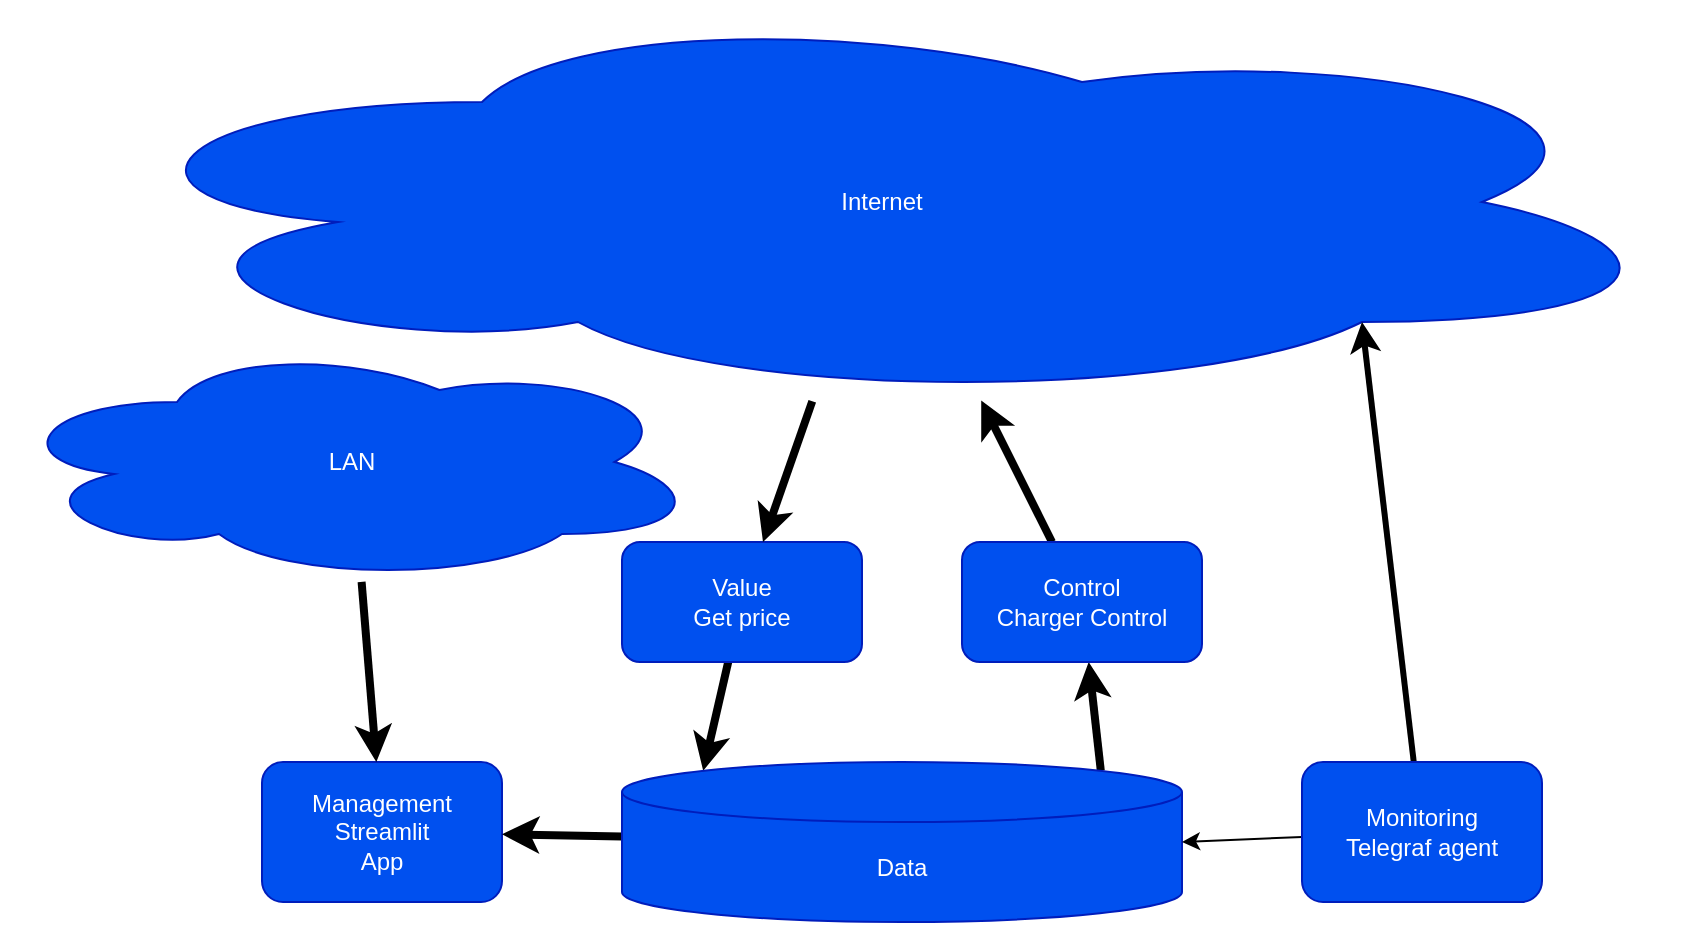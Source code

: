 <mxfile>
    <diagram id="610iV20Qj9K-A4TQv1Tt" name="Page-1">
        <mxGraphModel dx="1225" dy="741" grid="0" gridSize="10" guides="1" tooltips="1" connect="1" arrows="1" fold="1" page="0" pageScale="1" pageWidth="827" pageHeight="1169" background="none" math="0" shadow="0">
            <root>
                <mxCell id="0"/>
                <mxCell id="1" parent="0"/>
                <mxCell id="3" value="Management&lt;br&gt;Streamlit&lt;br&gt;App" style="rounded=1;whiteSpace=wrap;html=1;fillColor=#0050ef;strokeColor=#001DBC;fontColor=#ffffff;" parent="1" vertex="1">
                    <mxGeometry x="90" y="410" width="120" height="70" as="geometry"/>
                </mxCell>
                <mxCell id="14" style="edgeStyle=none;html=1;entryX=0.145;entryY=0;entryDx=0;entryDy=4.35;entryPerimeter=0;strokeWidth=4;" parent="1" source="4" target="5" edge="1">
                    <mxGeometry relative="1" as="geometry"/>
                </mxCell>
                <mxCell id="4" value="Value&lt;br&gt;Get price" style="rounded=1;whiteSpace=wrap;html=1;fillColor=#0050ef;strokeColor=#001DBC;fontColor=#ffffff;" parent="1" vertex="1">
                    <mxGeometry x="270" y="300" width="120" height="60" as="geometry"/>
                </mxCell>
                <mxCell id="15" style="edgeStyle=none;html=1;exitX=0.855;exitY=0;exitDx=0;exitDy=4.35;exitPerimeter=0;strokeWidth=4;" parent="1" source="5" target="6" edge="1">
                    <mxGeometry relative="1" as="geometry"/>
                </mxCell>
                <mxCell id="16" style="edgeStyle=none;html=1;strokeWidth=4;" parent="1" source="5" target="3" edge="1">
                    <mxGeometry relative="1" as="geometry"/>
                </mxCell>
                <mxCell id="5" value="Data" style="shape=cylinder3;whiteSpace=wrap;html=1;boundedLbl=1;backgroundOutline=1;size=15;fillColor=#0050ef;strokeColor=#001DBC;fontColor=#ffffff;" parent="1" vertex="1">
                    <mxGeometry x="270" y="410" width="280" height="80" as="geometry"/>
                </mxCell>
                <mxCell id="12" style="edgeStyle=none;html=1;strokeWidth=4;" parent="1" source="6" target="7" edge="1">
                    <mxGeometry relative="1" as="geometry"/>
                </mxCell>
                <mxCell id="6" value="Control&lt;br&gt;Charger Control" style="rounded=1;whiteSpace=wrap;html=1;fillColor=#0050ef;strokeColor=#001DBC;fontColor=#ffffff;" parent="1" vertex="1">
                    <mxGeometry x="440" y="300" width="120" height="60" as="geometry"/>
                </mxCell>
                <mxCell id="11" style="edgeStyle=none;html=1;strokeWidth=4;" parent="1" source="7" target="4" edge="1">
                    <mxGeometry relative="1" as="geometry"/>
                </mxCell>
                <mxCell id="7" value="Internet" style="ellipse;shape=cloud;whiteSpace=wrap;html=1;fillColor=#0050ef;strokeColor=#001DBC;fontColor=#ffffff;" parent="1" vertex="1">
                    <mxGeometry y="30" width="800" height="200" as="geometry"/>
                </mxCell>
                <mxCell id="19" style="edgeStyle=none;html=1;strokeWidth=4;" parent="1" source="18" target="3" edge="1">
                    <mxGeometry relative="1" as="geometry"/>
                </mxCell>
                <mxCell id="18" value="LAN" style="ellipse;shape=cloud;whiteSpace=wrap;html=1;fillColor=#0050ef;strokeColor=#001DBC;fontColor=#ffffff;" parent="1" vertex="1">
                    <mxGeometry x="-40" y="200" width="350" height="120" as="geometry"/>
                </mxCell>
                <mxCell id="21" style="edgeStyle=none;html=1;entryX=1;entryY=0.5;entryDx=0;entryDy=0;entryPerimeter=0;" edge="1" parent="1" source="20" target="5">
                    <mxGeometry relative="1" as="geometry"/>
                </mxCell>
                <mxCell id="22" style="edgeStyle=none;html=1;entryX=0.8;entryY=0.8;entryDx=0;entryDy=0;entryPerimeter=0;strokeWidth=3;" edge="1" parent="1" source="20" target="7">
                    <mxGeometry relative="1" as="geometry"/>
                </mxCell>
                <mxCell id="20" value="Monitoring&lt;br&gt;Telegraf agent" style="rounded=1;whiteSpace=wrap;html=1;fillColor=#0050ef;strokeColor=#001DBC;fontColor=#ffffff;" vertex="1" parent="1">
                    <mxGeometry x="610" y="410" width="120" height="70" as="geometry"/>
                </mxCell>
            </root>
        </mxGraphModel>
    </diagram>
</mxfile>